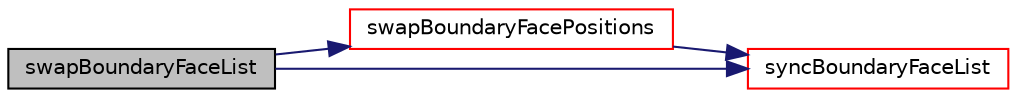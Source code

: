 digraph "swapBoundaryFaceList"
{
  bgcolor="transparent";
  edge [fontname="Helvetica",fontsize="10",labelfontname="Helvetica",labelfontsize="10"];
  node [fontname="Helvetica",fontsize="10",shape=record];
  rankdir="LR";
  Node1 [label="swapBoundaryFaceList",height=0.2,width=0.4,color="black", fillcolor="grey75", style="filled", fontcolor="black"];
  Node1 -> Node2 [color="midnightblue",fontsize="10",style="solid",fontname="Helvetica"];
  Node2 [label="swapBoundaryFacePositions",height=0.2,width=0.4,color="red",URL="$a02545.html#aeb004d7a883cc5739401dacfccfae7ec",tooltip="Swap coupled positions. "];
  Node2 -> Node3 [color="midnightblue",fontsize="10",style="solid",fontname="Helvetica"];
  Node3 [label="syncBoundaryFaceList",height=0.2,width=0.4,color="red",URL="$a02545.html#a1885668646afb3cf257512c56daa9b2f",tooltip="Synchronize values on boundary faces only. "];
  Node1 -> Node3 [color="midnightblue",fontsize="10",style="solid",fontname="Helvetica"];
}
